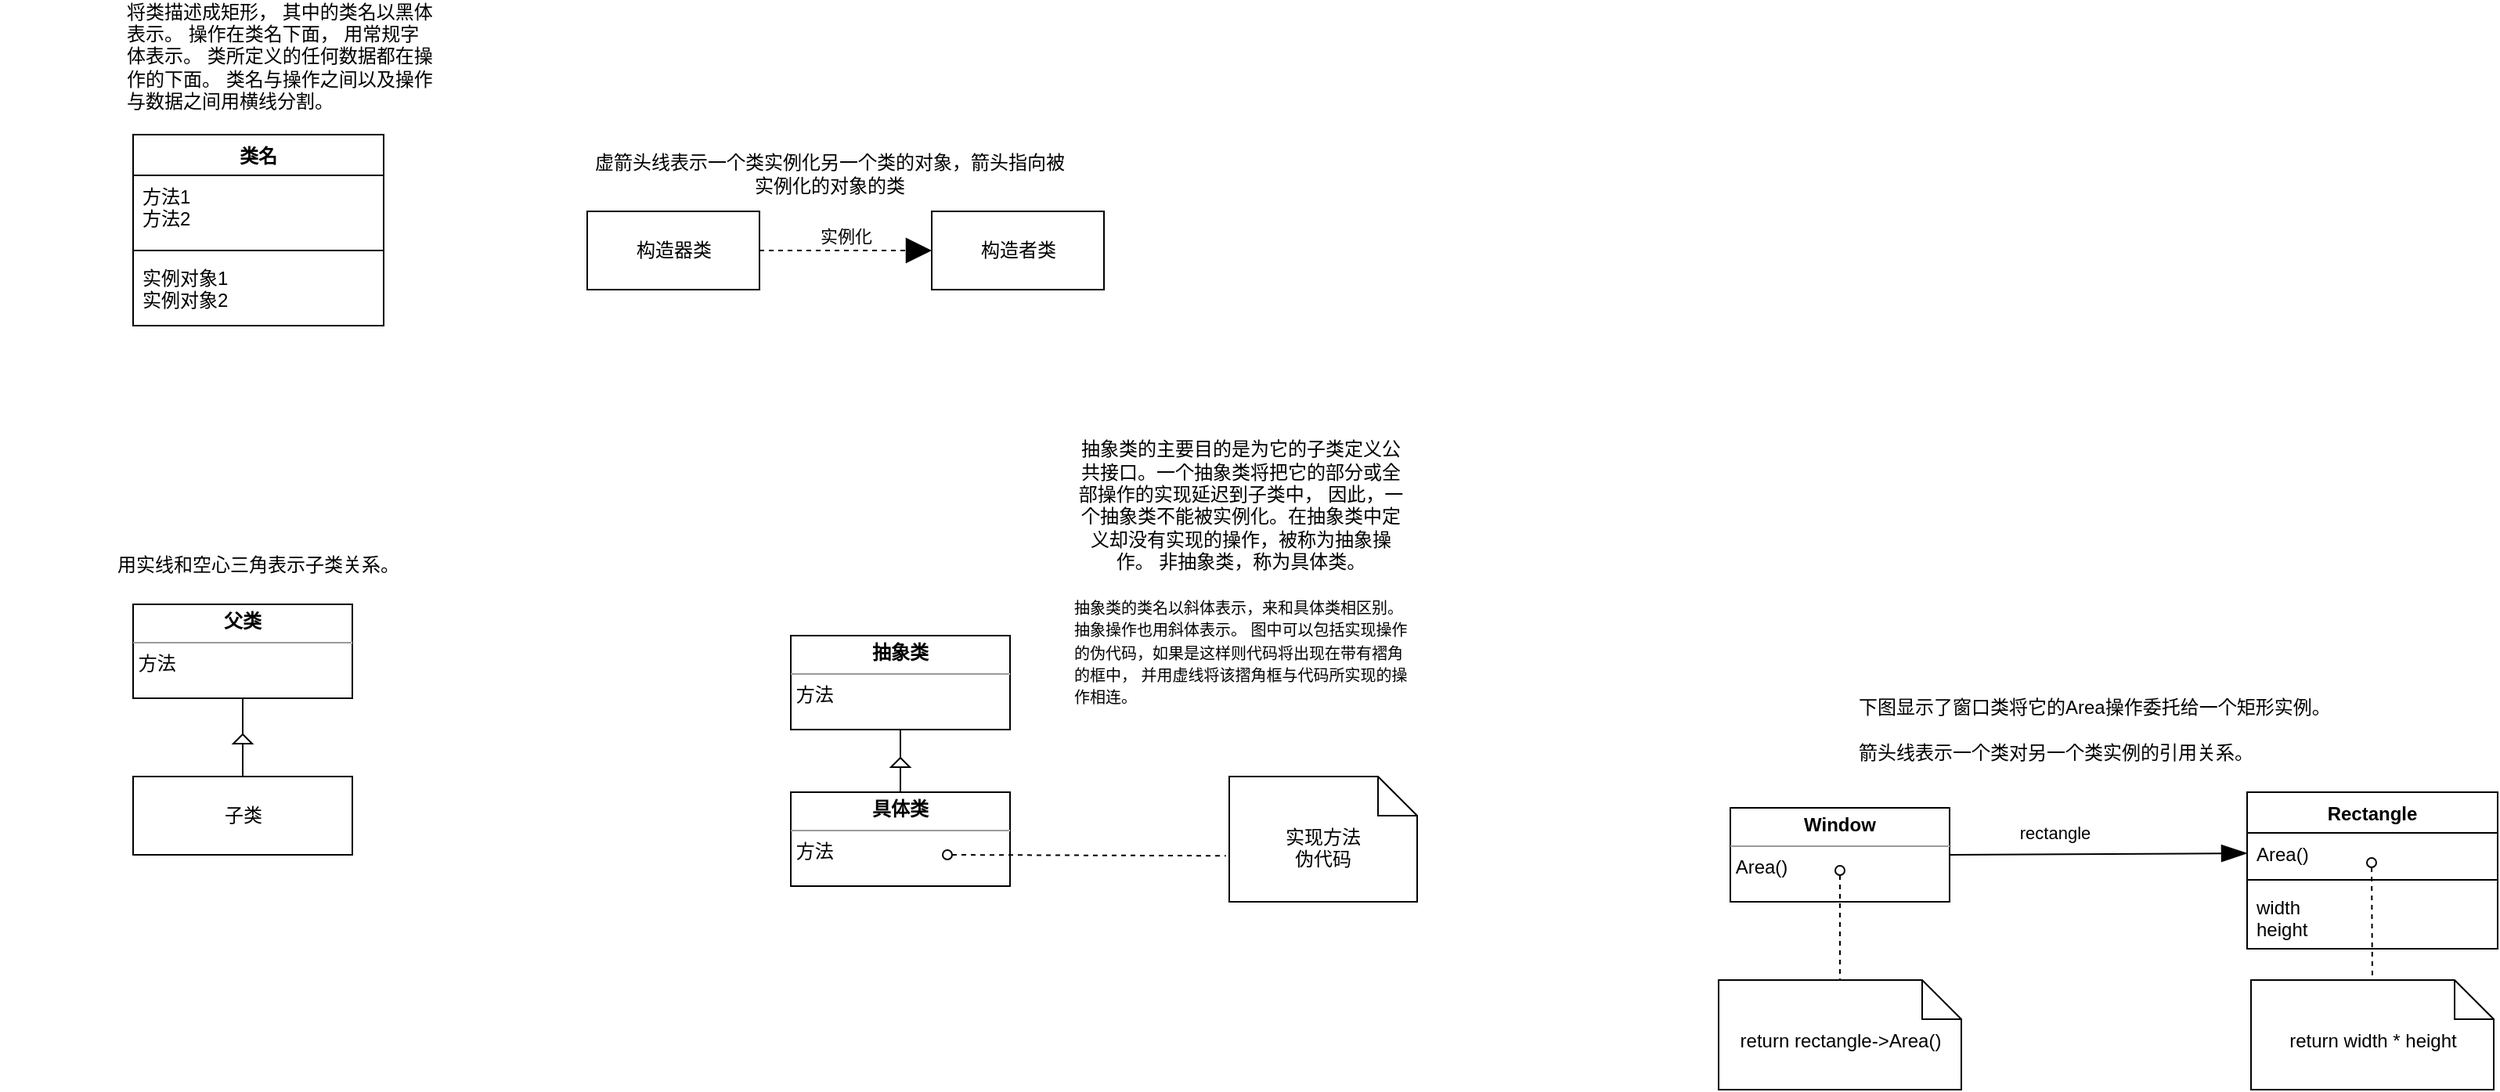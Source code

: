 <mxfile version="15.3.5" type="github">
  <diagram id="C5RBs43oDa-KdzZeNtuy" name="Page-1">
    <mxGraphModel dx="1426" dy="801" grid="1" gridSize="10" guides="1" tooltips="1" connect="1" arrows="1" fold="1" page="1" pageScale="1" pageWidth="3300" pageHeight="4681" math="0" shadow="0">
      <root>
        <mxCell id="WIyWlLk6GJQsqaUBKTNV-0" />
        <mxCell id="WIyWlLk6GJQsqaUBKTNV-1" parent="WIyWlLk6GJQsqaUBKTNV-0" />
        <mxCell id="qGOXJuil2sutBYdM2akC-37" value="" style="endArrow=none;html=1;rounded=0;align=center;verticalAlign=bottom;labelBackgroundColor=none;startSize=14;endSize=14;sourcePerimeterSpacing=8;targetPerimeterSpacing=8;exitX=0.5;exitY=0;exitDx=0;exitDy=0;entryX=0.5;entryY=1;entryDx=0;entryDy=0;" parent="WIyWlLk6GJQsqaUBKTNV-1" source="qGOXJuil2sutBYdM2akC-31" target="qGOXJuil2sutBYdM2akC-30" edge="1">
          <mxGeometry relative="1" as="geometry">
            <mxPoint x="716" y="770" as="sourcePoint" />
            <mxPoint x="716" y="720" as="targetPoint" />
          </mxGeometry>
        </mxCell>
        <mxCell id="qGOXJuil2sutBYdM2akC-0" value="类名" style="swimlane;fontStyle=1;align=center;verticalAlign=top;childLayout=stackLayout;horizontal=1;startSize=26;horizontalStack=0;resizeParent=1;resizeParentMax=0;resizeLast=0;collapsible=1;marginBottom=0;hachureGap=4;pointerEvents=0;" parent="WIyWlLk6GJQsqaUBKTNV-1" vertex="1">
          <mxGeometry x="320" y="310" width="160" height="122" as="geometry">
            <mxRectangle x="330" y="260" width="60" height="26" as="alternateBounds" />
          </mxGeometry>
        </mxCell>
        <mxCell id="qGOXJuil2sutBYdM2akC-1" value="方法1&#xa;方法2" style="text;strokeColor=none;fillColor=none;align=left;verticalAlign=top;spacingLeft=4;spacingRight=4;overflow=hidden;rotatable=0;points=[[0,0.5],[1,0.5]];portConstraint=eastwest;" parent="qGOXJuil2sutBYdM2akC-0" vertex="1">
          <mxGeometry y="26" width="160" height="44" as="geometry" />
        </mxCell>
        <mxCell id="qGOXJuil2sutBYdM2akC-2" value="" style="line;strokeWidth=1;fillColor=none;align=left;verticalAlign=middle;spacingTop=-1;spacingLeft=3;spacingRight=3;rotatable=0;labelPosition=right;points=[];portConstraint=eastwest;" parent="qGOXJuil2sutBYdM2akC-0" vertex="1">
          <mxGeometry y="70" width="160" height="8" as="geometry" />
        </mxCell>
        <mxCell id="qGOXJuil2sutBYdM2akC-3" value="实例对象1&#xa;实例对象2" style="text;strokeColor=none;fillColor=none;align=left;verticalAlign=top;spacingLeft=4;spacingRight=4;overflow=hidden;rotatable=0;points=[[0,0.5],[1,0.5]];portConstraint=eastwest;" parent="qGOXJuil2sutBYdM2akC-0" vertex="1">
          <mxGeometry y="78" width="160" height="44" as="geometry" />
        </mxCell>
        <mxCell id="qGOXJuil2sutBYdM2akC-5" value="将类描述成矩形， 其中的类名以黑体表示。 操作在类名下面， 用常规字体表示。 类所定义的任何数据都在操作的下面。 类名与操作之间以及操作与数据之间用横线分割。" style="text;html=1;strokeColor=none;fillColor=none;align=left;verticalAlign=middle;whiteSpace=wrap;rounded=0;hachureGap=4;pointerEvents=0;" parent="WIyWlLk6GJQsqaUBKTNV-1" vertex="1">
          <mxGeometry x="314" y="250" width="200" height="20" as="geometry" />
        </mxCell>
        <mxCell id="qGOXJuil2sutBYdM2akC-6" value="构造器类" style="html=1;hachureGap=4;pointerEvents=0;" parent="WIyWlLk6GJQsqaUBKTNV-1" vertex="1">
          <mxGeometry x="610" y="359" width="110" height="50" as="geometry" />
        </mxCell>
        <mxCell id="qGOXJuil2sutBYdM2akC-7" value="构造者类" style="html=1;hachureGap=4;pointerEvents=0;" parent="WIyWlLk6GJQsqaUBKTNV-1" vertex="1">
          <mxGeometry x="830" y="359" width="110" height="50" as="geometry" />
        </mxCell>
        <mxCell id="qGOXJuil2sutBYdM2akC-10" value="实例化" style="html=1;verticalAlign=bottom;endArrow=block;startSize=14;endSize=14;sourcePerimeterSpacing=8;targetPerimeterSpacing=8;dashed=1;exitX=1;exitY=0.5;exitDx=0;exitDy=0;entryX=0;entryY=0.5;entryDx=0;entryDy=0;" parent="WIyWlLk6GJQsqaUBKTNV-1" source="qGOXJuil2sutBYdM2akC-6" target="qGOXJuil2sutBYdM2akC-7" edge="1">
          <mxGeometry width="80" relative="1" as="geometry">
            <mxPoint x="600" y="500" as="sourcePoint" />
            <mxPoint x="800" y="384" as="targetPoint" />
          </mxGeometry>
        </mxCell>
        <mxCell id="qGOXJuil2sutBYdM2akC-16" value="虚箭头线表示一个类实例化另一个类的对象，箭头指向被实例化的对象的类" style="text;html=1;strokeColor=none;fillColor=none;align=center;verticalAlign=middle;whiteSpace=wrap;rounded=0;hachureGap=4;pointerEvents=0;" parent="WIyWlLk6GJQsqaUBKTNV-1" vertex="1">
          <mxGeometry x="610" y="330" width="310" height="10" as="geometry" />
        </mxCell>
        <mxCell id="qGOXJuil2sutBYdM2akC-17" value="&lt;p style=&quot;margin: 0px ; margin-top: 4px ; text-align: center&quot;&gt;&lt;b&gt;父类&lt;/b&gt;&lt;/p&gt;&lt;hr size=&quot;1&quot;&gt;&lt;div style=&quot;height: 2px&quot;&gt;&amp;nbsp;方法&lt;/div&gt;" style="verticalAlign=top;align=left;overflow=fill;fontSize=12;fontFamily=Helvetica;html=1;hachureGap=4;pointerEvents=0;" parent="WIyWlLk6GJQsqaUBKTNV-1" vertex="1">
          <mxGeometry x="320" y="610" width="140" height="60" as="geometry" />
        </mxCell>
        <mxCell id="qGOXJuil2sutBYdM2akC-19" value="子类" style="html=1;hachureGap=4;pointerEvents=0;" parent="WIyWlLk6GJQsqaUBKTNV-1" vertex="1">
          <mxGeometry x="320" y="720" width="140" height="50" as="geometry" />
        </mxCell>
        <mxCell id="qGOXJuil2sutBYdM2akC-23" value="" style="endArrow=none;html=1;rounded=0;align=center;verticalAlign=bottom;labelBackgroundColor=none;startSize=14;endSize=14;sourcePerimeterSpacing=8;targetPerimeterSpacing=8;exitX=0.5;exitY=0;exitDx=0;exitDy=0;entryX=0.5;entryY=1;entryDx=0;entryDy=0;" parent="WIyWlLk6GJQsqaUBKTNV-1" source="qGOXJuil2sutBYdM2akC-19" target="qGOXJuil2sutBYdM2akC-17" edge="1">
          <mxGeometry relative="1" as="geometry">
            <mxPoint x="590" y="702" as="sourcePoint" />
            <mxPoint x="730" y="702" as="targetPoint" />
          </mxGeometry>
        </mxCell>
        <mxCell id="qGOXJuil2sutBYdM2akC-22" value="" style="triangle;aspect=fixed;fillColor=default;hachureGap=4;pointerEvents=0;rotation=270;" parent="WIyWlLk6GJQsqaUBKTNV-1" vertex="1">
          <mxGeometry x="387" y="690" width="6" height="12" as="geometry" />
        </mxCell>
        <mxCell id="qGOXJuil2sutBYdM2akC-26" value="用实线和空心三角表示子类关系。" style="text;html=1;strokeColor=none;fillColor=none;align=center;verticalAlign=middle;whiteSpace=wrap;rounded=0;hachureGap=4;pointerEvents=0;" parent="WIyWlLk6GJQsqaUBKTNV-1" vertex="1">
          <mxGeometry x="235" y="560" width="330" height="50" as="geometry" />
        </mxCell>
        <mxCell id="qGOXJuil2sutBYdM2akC-30" value="&lt;p style=&quot;margin: 0px ; margin-top: 4px ; text-align: center&quot;&gt;&lt;b&gt;抽象类&lt;/b&gt;&lt;/p&gt;&lt;hr size=&quot;1&quot;&gt;&lt;div style=&quot;height: 2px&quot;&gt;&amp;nbsp;方法&lt;/div&gt;" style="verticalAlign=top;align=left;overflow=fill;fontSize=12;fontFamily=Helvetica;html=1;hachureGap=4;pointerEvents=0;" parent="WIyWlLk6GJQsqaUBKTNV-1" vertex="1">
          <mxGeometry x="740" y="630" width="140" height="60" as="geometry" />
        </mxCell>
        <mxCell id="qGOXJuil2sutBYdM2akC-31" value="&lt;p style=&quot;margin: 0px ; margin-top: 4px ; text-align: center&quot;&gt;&lt;b&gt;具体类&lt;/b&gt;&lt;/p&gt;&lt;hr size=&quot;1&quot;&gt;&lt;div style=&quot;height: 2px&quot;&gt;&amp;nbsp;方法&lt;/div&gt;" style="verticalAlign=top;align=left;overflow=fill;fontSize=12;fontFamily=Helvetica;html=1;hachureGap=4;pointerEvents=0;" parent="WIyWlLk6GJQsqaUBKTNV-1" vertex="1">
          <mxGeometry x="740" y="730" width="140" height="60" as="geometry" />
        </mxCell>
        <mxCell id="qGOXJuil2sutBYdM2akC-36" value="实现方法&lt;br&gt;伪代码" style="shape=note2;boundedLbl=1;whiteSpace=wrap;html=1;size=25;verticalAlign=top;align=center;hachureGap=4;pointerEvents=0;fillColor=default;" parent="WIyWlLk6GJQsqaUBKTNV-1" vertex="1">
          <mxGeometry x="1020" y="720" width="120" height="80" as="geometry" />
        </mxCell>
        <mxCell id="qGOXJuil2sutBYdM2akC-44" value="" style="group" parent="WIyWlLk6GJQsqaUBKTNV-1" vertex="1" connectable="0">
          <mxGeometry x="804" y="690" width="12" height="50" as="geometry" />
        </mxCell>
        <mxCell id="qGOXJuil2sutBYdM2akC-38" value="" style="triangle;aspect=fixed;fillColor=#FFFFFF;hachureGap=4;pointerEvents=0;rotation=270;" parent="qGOXJuil2sutBYdM2akC-44" vertex="1">
          <mxGeometry x="3" y="15" width="6" height="12" as="geometry" />
        </mxCell>
        <mxCell id="qGOXJuil2sutBYdM2akC-48" value="" style="endArrow=none;html=1;rounded=0;align=center;verticalAlign=top;endFill=0;labelBackgroundColor=none;endSize=6;startArrow=oval;startFill=0;sourcePerimeterSpacing=8;targetPerimeterSpacing=8;entryX=-0.018;entryY=0.633;entryDx=0;entryDy=0;entryPerimeter=0;dashed=1;" parent="WIyWlLk6GJQsqaUBKTNV-1" target="qGOXJuil2sutBYdM2akC-36" edge="1">
          <mxGeometry relative="1" as="geometry">
            <mxPoint x="840" y="770" as="sourcePoint" />
            <mxPoint x="1000" y="770" as="targetPoint" />
          </mxGeometry>
        </mxCell>
        <mxCell id="qGOXJuil2sutBYdM2akC-49" value="抽象类的主要目的是为它的子类定义公共接口。一个抽象类将把它的部分或全部操作的实现延迟到子类中， 因此，一个抽象类不能被实例化。在抽象类中定义却没有实现的操作，被称为抽象操作。 非抽象类，称为具体类。&lt;br&gt;&lt;br&gt;&lt;div style=&quot;text-align: left&quot;&gt;&lt;font size=&quot;1&quot;&gt;抽象类的类名以斜体表示，来和具体类相区别。 抽象操作也用斜体表示。 图中可以包括实现操作的伪代码，如果是这样则代码将出现在带有褶角的框中， 并用虚线将该摺角框与代码所实现的操作相连。&lt;/font&gt;&lt;/div&gt;" style="text;html=1;strokeColor=none;fillColor=none;align=center;verticalAlign=middle;whiteSpace=wrap;rounded=0;hachureGap=4;pointerEvents=0;" parent="WIyWlLk6GJQsqaUBKTNV-1" vertex="1">
          <mxGeometry x="920" y="560" width="215" height="60" as="geometry" />
        </mxCell>
        <mxCell id="qGOXJuil2sutBYdM2akC-51" value="&lt;p style=&quot;margin: 0px ; margin-top: 4px ; text-align: center&quot;&gt;&lt;b&gt;Window&lt;/b&gt;&lt;/p&gt;&lt;hr size=&quot;1&quot;&gt;&lt;div style=&quot;height: 2px&quot;&gt;&amp;nbsp;Area()&lt;/div&gt;" style="verticalAlign=top;align=left;overflow=fill;fontSize=12;fontFamily=Helvetica;html=1;hachureGap=4;pointerEvents=0;" parent="WIyWlLk6GJQsqaUBKTNV-1" vertex="1">
          <mxGeometry x="1340" y="740" width="140" height="60" as="geometry" />
        </mxCell>
        <mxCell id="qGOXJuil2sutBYdM2akC-52" value="return rectangle-&amp;gt;Area()" style="shape=note2;boundedLbl=1;whiteSpace=wrap;html=1;size=25;verticalAlign=top;align=center;hachureGap=4;pointerEvents=0;fillColor=default;" parent="WIyWlLk6GJQsqaUBKTNV-1" vertex="1">
          <mxGeometry x="1332.5" y="850" width="155" height="70" as="geometry" />
        </mxCell>
        <mxCell id="qGOXJuil2sutBYdM2akC-53" value="" style="endArrow=none;html=1;rounded=0;align=center;verticalAlign=top;endFill=0;labelBackgroundColor=none;endSize=6;startArrow=oval;startFill=0;sourcePerimeterSpacing=8;targetPerimeterSpacing=8;entryX=0.5;entryY=0;entryDx=0;entryDy=0;entryPerimeter=0;dashed=1;" parent="WIyWlLk6GJQsqaUBKTNV-1" target="qGOXJuil2sutBYdM2akC-52" edge="1">
          <mxGeometry relative="1" as="geometry">
            <mxPoint x="1410" y="780" as="sourcePoint" />
            <mxPoint x="1297.84" y="850.64" as="targetPoint" />
          </mxGeometry>
        </mxCell>
        <mxCell id="qGOXJuil2sutBYdM2akC-57" value="Rectangle" style="swimlane;fontStyle=1;align=center;verticalAlign=top;childLayout=stackLayout;horizontal=1;startSize=26;horizontalStack=0;resizeParent=1;resizeParentMax=0;resizeLast=0;collapsible=1;marginBottom=0;hachureGap=4;pointerEvents=0;fillColor=#FFFFFF;" parent="WIyWlLk6GJQsqaUBKTNV-1" vertex="1">
          <mxGeometry x="1670" y="730" width="160" height="100" as="geometry" />
        </mxCell>
        <mxCell id="qGOXJuil2sutBYdM2akC-58" value="Area()" style="text;strokeColor=none;fillColor=none;align=left;verticalAlign=top;spacingLeft=4;spacingRight=4;overflow=hidden;rotatable=0;points=[[0,0.5],[1,0.5]];portConstraint=eastwest;" parent="qGOXJuil2sutBYdM2akC-57" vertex="1">
          <mxGeometry y="26" width="160" height="26" as="geometry" />
        </mxCell>
        <mxCell id="qGOXJuil2sutBYdM2akC-59" value="" style="line;strokeWidth=1;fillColor=none;align=left;verticalAlign=middle;spacingTop=-1;spacingLeft=3;spacingRight=3;rotatable=0;labelPosition=right;points=[];portConstraint=eastwest;" parent="qGOXJuil2sutBYdM2akC-57" vertex="1">
          <mxGeometry y="52" width="160" height="8" as="geometry" />
        </mxCell>
        <mxCell id="qGOXJuil2sutBYdM2akC-63" value="" style="endArrow=none;html=1;rounded=0;align=center;verticalAlign=top;endFill=0;labelBackgroundColor=none;endSize=6;startArrow=oval;startFill=0;sourcePerimeterSpacing=8;targetPerimeterSpacing=8;dashed=1;entryX=0.5;entryY=0;entryDx=0;entryDy=0;entryPerimeter=0;" parent="qGOXJuil2sutBYdM2akC-57" target="qGOXJuil2sutBYdM2akC-62" edge="1">
          <mxGeometry relative="1" as="geometry">
            <mxPoint x="79.5" y="45" as="sourcePoint" />
            <mxPoint x="80" y="120" as="targetPoint" />
          </mxGeometry>
        </mxCell>
        <mxCell id="qGOXJuil2sutBYdM2akC-60" value="width&#xa;height" style="text;strokeColor=none;fillColor=none;align=left;verticalAlign=top;spacingLeft=4;spacingRight=4;overflow=hidden;rotatable=0;points=[[0,0.5],[1,0.5]];portConstraint=eastwest;" parent="qGOXJuil2sutBYdM2akC-57" vertex="1">
          <mxGeometry y="60" width="160" height="40" as="geometry" />
        </mxCell>
        <mxCell id="qGOXJuil2sutBYdM2akC-61" value="" style="html=1;verticalAlign=bottom;labelBackgroundColor=none;endArrow=blockThin;endFill=1;startSize=14;endSize=14;sourcePerimeterSpacing=8;targetPerimeterSpacing=8;entryX=0;entryY=0.5;entryDx=0;entryDy=0;exitX=1;exitY=0.5;exitDx=0;exitDy=0;" parent="WIyWlLk6GJQsqaUBKTNV-1" source="qGOXJuil2sutBYdM2akC-51" target="qGOXJuil2sutBYdM2akC-58" edge="1">
          <mxGeometry width="160" relative="1" as="geometry">
            <mxPoint x="1560" y="890" as="sourcePoint" />
            <mxPoint x="1720" y="890" as="targetPoint" />
          </mxGeometry>
        </mxCell>
        <mxCell id="qGOXJuil2sutBYdM2akC-65" value="rectangle" style="edgeLabel;html=1;align=center;verticalAlign=middle;resizable=0;points=[];" parent="qGOXJuil2sutBYdM2akC-61" vertex="1" connectable="0">
          <mxGeometry x="-0.295" y="3" relative="1" as="geometry">
            <mxPoint y="-11" as="offset" />
          </mxGeometry>
        </mxCell>
        <mxCell id="qGOXJuil2sutBYdM2akC-62" value="return width * height" style="shape=note2;boundedLbl=1;whiteSpace=wrap;html=1;size=25;verticalAlign=top;align=center;hachureGap=4;pointerEvents=0;fillColor=default;" parent="WIyWlLk6GJQsqaUBKTNV-1" vertex="1">
          <mxGeometry x="1672.5" y="850" width="155" height="70" as="geometry" />
        </mxCell>
        <mxCell id="qGOXJuil2sutBYdM2akC-64" value="下图显示了窗口类将它的Area操作委托给一个矩形实例。&lt;br&gt;&lt;br&gt;箭头线表示一个类对另一个类实例的引用关系。" style="text;html=1;strokeColor=none;fillColor=none;align=left;verticalAlign=middle;whiteSpace=wrap;rounded=0;hachureGap=4;pointerEvents=0;" parent="WIyWlLk6GJQsqaUBKTNV-1" vertex="1">
          <mxGeometry x="1420" y="660" width="330" height="60" as="geometry" />
        </mxCell>
      </root>
    </mxGraphModel>
  </diagram>
</mxfile>
